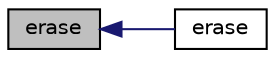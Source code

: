 digraph "erase"
{
  bgcolor="transparent";
  edge [fontname="Helvetica",fontsize="10",labelfontname="Helvetica",labelfontsize="10"];
  node [fontname="Helvetica",fontsize="10",shape=record];
  rankdir="LR";
  Node283 [label="erase",height=0.2,width=0.4,color="black", fillcolor="grey75", style="filled", fontcolor="black"];
  Node283 -> Node284 [dir="back",color="midnightblue",fontsize="10",style="solid",fontname="Helvetica"];
  Node284 [label="erase",height=0.2,width=0.4,color="black",URL="$a26881.html#a42fee5a0f27fe8a69ff8d1ce9147a743",tooltip="Erase an hashed entry specified by given key if in table. "];
}
